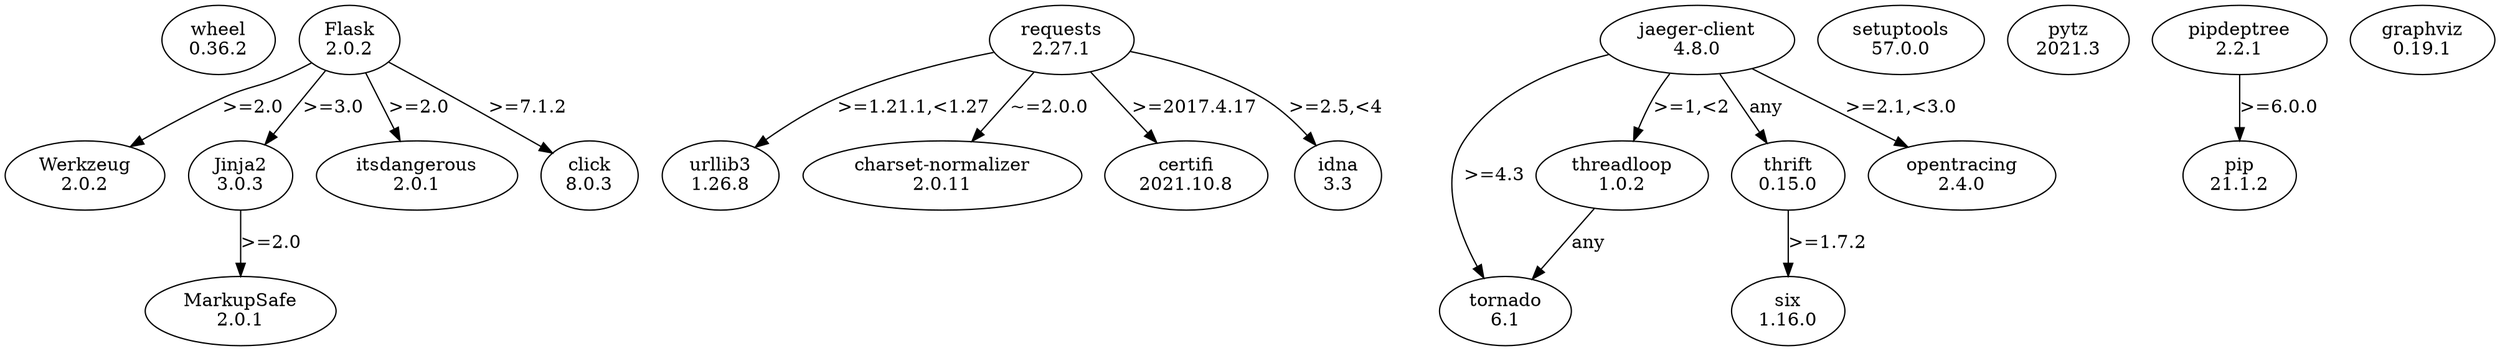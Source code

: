 digraph {
	wheel [label="wheel\n0.36.2"]
	werkzeug [label="Werkzeug\n2.0.2"]
	urllib3 [label="urllib3\n1.26.8"]
	tornado [label="tornado\n6.1"]
	thrift [label="thrift\n0.15.0"]
	thrift -> six [label=">=1.7.2"]
	threadloop [label="threadloop\n1.0.2"]
	threadloop -> tornado [label=any]
	six [label="six\n1.16.0"]
	setuptools [label="setuptools\n57.0.0"]
	requests [label="requests\n2.27.1"]
	requests -> urllib3 [label=">=1.21.1,<1.27"]
	requests -> "charset-normalizer" [label="~=2.0.0"]
	requests -> certifi [label=">=2017.4.17"]
	requests -> idna [label=">=2.5,<4"]
	pytz [label="pytz\n2021.3"]
	pipdeptree [label="pipdeptree\n2.2.1"]
	pipdeptree -> pip [label=">=6.0.0"]
	pip [label="pip\n21.1.2"]
	opentracing [label="opentracing\n2.4.0"]
	markupsafe [label="MarkupSafe\n2.0.1"]
	jinja2 [label="Jinja2\n3.0.3"]
	jinja2 -> markupsafe [label=">=2.0"]
	"jaeger-client" [label="jaeger-client\n4.8.0"]
	"jaeger-client" -> tornado [label=">=4.3"]
	"jaeger-client" -> thrift [label=any]
	"jaeger-client" -> opentracing [label=">=2.1,<3.0"]
	"jaeger-client" -> threadloop [label=">=1,<2"]
	itsdangerous [label="itsdangerous\n2.0.1"]
	idna [label="idna\n3.3"]
	graphviz [label="graphviz\n0.19.1"]
	flask [label="Flask\n2.0.2"]
	flask -> werkzeug [label=">=2.0"]
	flask -> itsdangerous [label=">=2.0"]
	flask -> click [label=">=7.1.2"]
	flask -> jinja2 [label=">=3.0"]
	click [label="click\n8.0.3"]
	"charset-normalizer" [label="charset-normalizer\n2.0.11"]
	certifi [label="certifi\n2021.10.8"]
}

